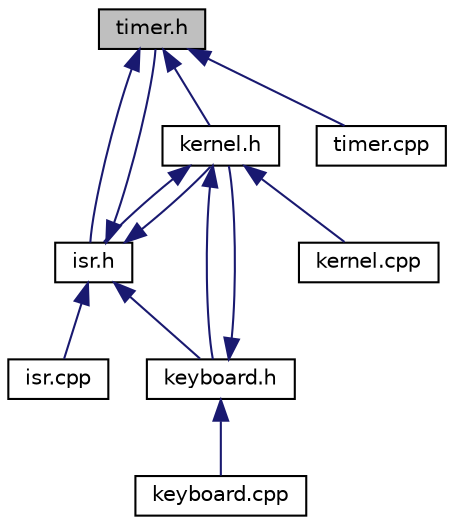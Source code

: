 digraph "timer.h"
{
 // LATEX_PDF_SIZE
  edge [fontname="Helvetica",fontsize="10",labelfontname="Helvetica",labelfontsize="10"];
  node [fontname="Helvetica",fontsize="10",shape=record];
  Node14 [label="timer.h",height=0.2,width=0.4,color="black", fillcolor="grey75", style="filled", fontcolor="black",tooltip="CPU Timer header file. Provides a class to access the timer on the CPU."];
  Node14 -> Node15 [dir="back",color="midnightblue",fontsize="10",style="solid",fontname="Helvetica"];
  Node15 [label="kernel.h",height=0.2,width=0.4,color="black", fillcolor="white", style="filled",URL="$kernel_8h.html",tooltip="Kernel header file."];
  Node15 -> Node16 [dir="back",color="midnightblue",fontsize="10",style="solid",fontname="Helvetica"];
  Node16 [label="isr.h",height=0.2,width=0.4,color="black", fillcolor="white", style="filled",URL="$isr_8h.html",tooltip="Interrupt Service Routine header file. Provides a class to reference all interrupt registers and perf..."];
  Node16 -> Node17 [dir="back",color="midnightblue",fontsize="10",style="solid",fontname="Helvetica"];
  Node17 [label="isr.cpp",height=0.2,width=0.4,color="black", fillcolor="white", style="filled",URL="$isr_8cpp.html",tooltip="Interrupt Service Routine definitions file."];
  Node16 -> Node15 [dir="back",color="midnightblue",fontsize="10",style="solid",fontname="Helvetica"];
  Node16 -> Node14 [dir="back",color="midnightblue",fontsize="10",style="solid",fontname="Helvetica"];
  Node16 -> Node18 [dir="back",color="midnightblue",fontsize="10",style="solid",fontname="Helvetica"];
  Node18 [label="keyboard.h",height=0.2,width=0.4,color="black", fillcolor="white", style="filled",URL="$keyboard_8h.html",tooltip="Keyboard driver header file. Provides a class for translating scancodes to printable characters and p..."];
  Node18 -> Node15 [dir="back",color="midnightblue",fontsize="10",style="solid",fontname="Helvetica"];
  Node18 -> Node19 [dir="back",color="midnightblue",fontsize="10",style="solid",fontname="Helvetica"];
  Node19 [label="keyboard.cpp",height=0.2,width=0.4,color="black", fillcolor="white", style="filled",URL="$keyboard_8cpp.html",tooltip="Keyboard driver definitions file."];
  Node15 -> Node18 [dir="back",color="midnightblue",fontsize="10",style="solid",fontname="Helvetica"];
  Node15 -> Node20 [dir="back",color="midnightblue",fontsize="10",style="solid",fontname="Helvetica"];
  Node20 [label="kernel.cpp",height=0.2,width=0.4,color="black", fillcolor="white", style="filled",URL="$kernel_8cpp.html",tooltip="Panix kernel main source file. Includes the kernel's kernel_main() function that helps make the jump ..."];
  Node14 -> Node16 [dir="back",color="midnightblue",fontsize="10",style="solid",fontname="Helvetica"];
  Node14 -> Node21 [dir="back",color="midnightblue",fontsize="10",style="solid",fontname="Helvetica"];
  Node21 [label="timer.cpp",height=0.2,width=0.4,color="black", fillcolor="white", style="filled",URL="$timer_8cpp.html",tooltip="Timer definitions file."];
}
